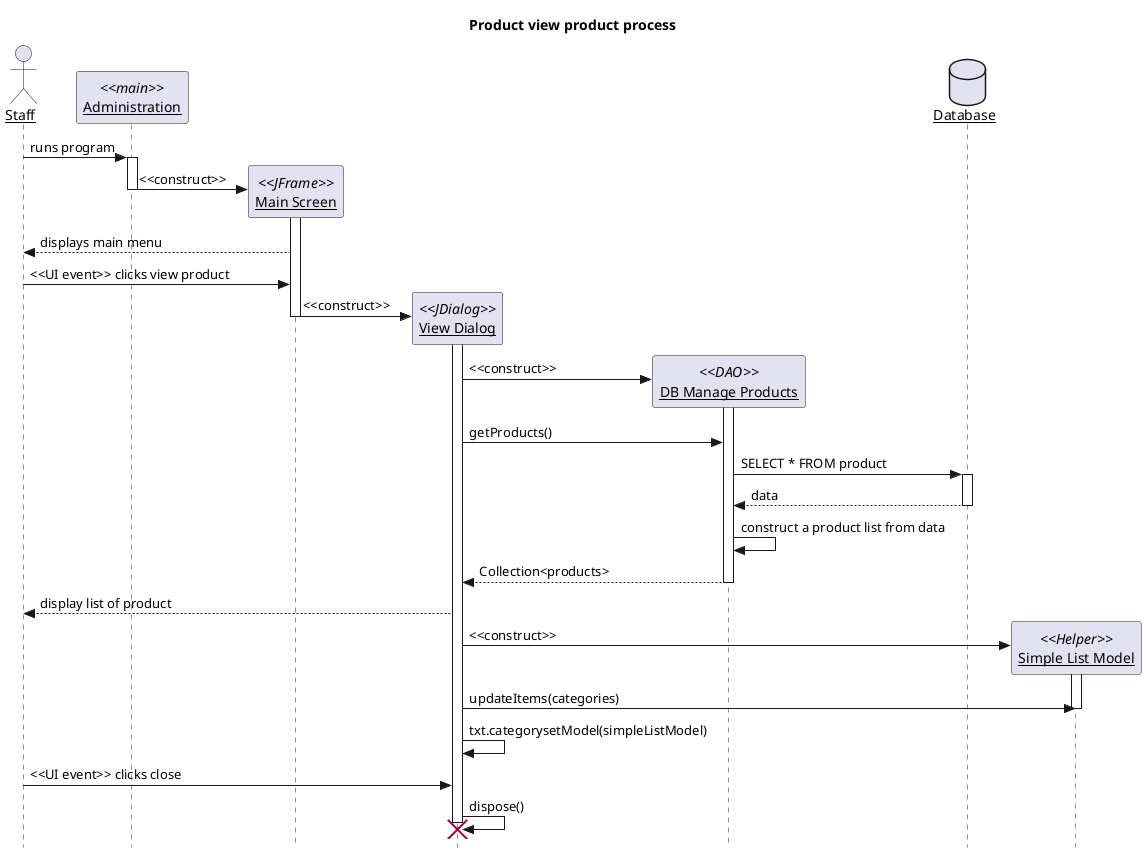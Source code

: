 @startuml product-viewer-sequence-diagram

skinparam guillemet false
skinparam classAttributeIconSize 0
skinparam linetype ortho
skinparam style strictuml
skinparam sequenceParticipant underline
hide circle

title Product view product process

actor "Staff" as staff
participant "Administration" as admin <<main>>

staff -> admin: runs program
activate admin

create "Main Screen" as main <<JFrame>> 
admin -> main: <<construct>>
deactivate admin
activate main
main --> staff: displays main menu

staff -> main: <<UI event>> clicks view product

create "View Dialog" as dialog <<JDialog>>

main -> dialog: <<construct>>
deactivate main
create "DB Manage Products" as dao <<DAO>>
activate dialog
dialog -> dao: <<construct>>

activate dao
dialog->dao : getProducts()
database "Database" as db
dao -> db: SELECT * FROM product
activate db
dao<--db: data
deactivate db
dao->dao : construct a product list from data

dialog <-- dao: Collection<products>
deactivate dao


staff <-- dialog: display list of product


create "Simple List Model" as slm <<Helper>>
dialog -> slm: <<construct>>
activate slm
dialog-> slm: updateItems(categories)
deactivate slm
dialog -> dialog: txt.categorysetModel(simpleListModel)


staff -> dialog: <<UI event>> clicks close
dialog -> dialog: dispose()
destroy dialog

@enduml
